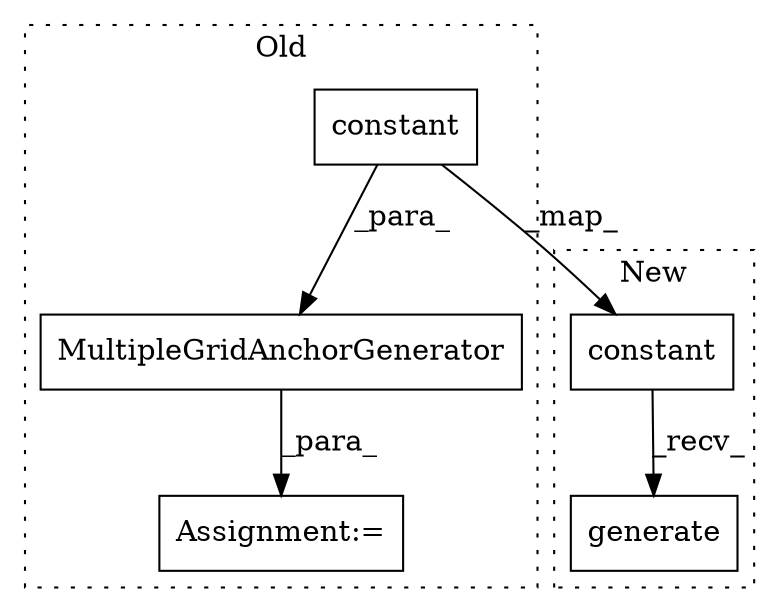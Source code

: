 digraph G {
subgraph cluster0 {
1 [label="MultipleGridAnchorGenerator" a="32" s="10131,10190" l="28,1" shape="box"];
3 [label="Assignment:=" a="7" s="10064" l="1" shape="box"];
5 [label="constant" a="32" s="9820,9868" l="9,1" shape="box"];
label = "Old";
style="dotted";
}
subgraph cluster1 {
2 [label="generate" a="32" s="9912,9979" l="9,1" shape="box"];
4 [label="constant" a="32" s="9723,9771" l="9,1" shape="box"];
label = "New";
style="dotted";
}
1 -> 3 [label="_para_"];
4 -> 2 [label="_recv_"];
5 -> 4 [label="_map_"];
5 -> 1 [label="_para_"];
}